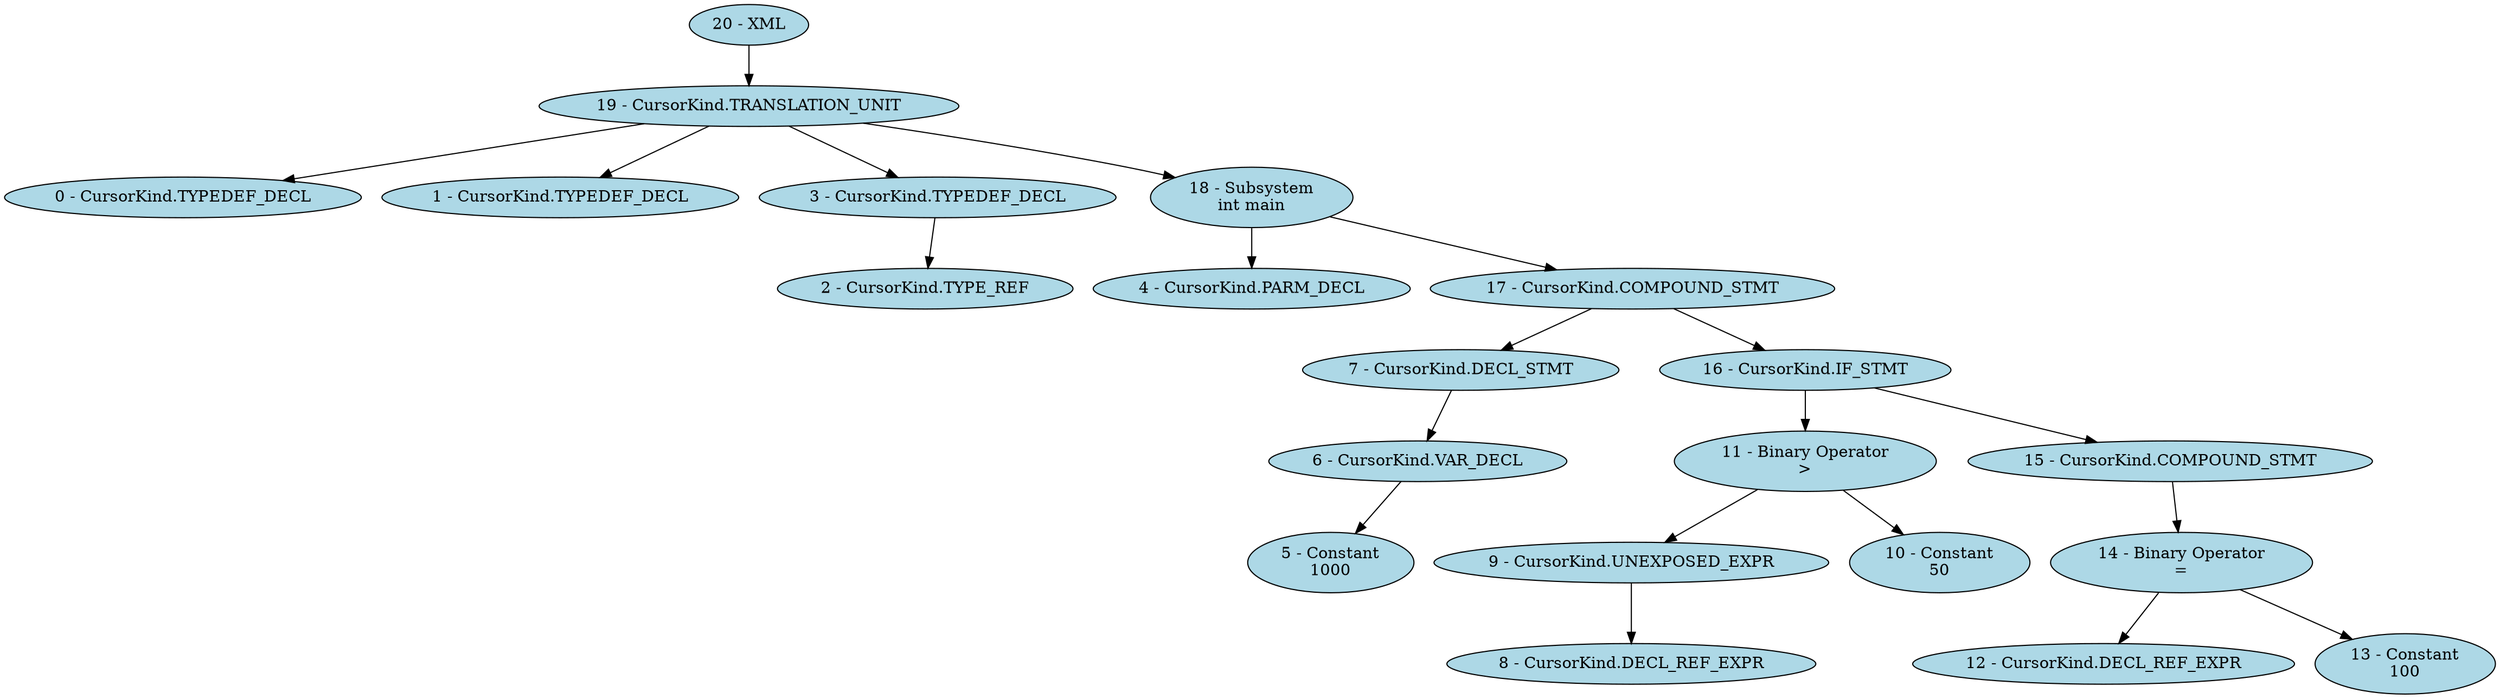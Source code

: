 digraph simple {
"0 - CursorKind.TYPEDEF_DECL" [style=filled, fillcolor=lightblue];
"1 - CursorKind.TYPEDEF_DECL" [style=filled, fillcolor=lightblue];
"2 - CursorKind.TYPE_REF" [style=filled, fillcolor=lightblue];
"3 - CursorKind.TYPEDEF_DECL" [style=filled, fillcolor=lightblue];
"4 - CursorKind.PARM_DECL" [style=filled, fillcolor=lightblue];
"5 - Constant\n1000" [style=filled, fillcolor=lightblue];
"6 - CursorKind.VAR_DECL" [style=filled, fillcolor=lightblue];
"7 - CursorKind.DECL_STMT" [style=filled, fillcolor=lightblue];
"8 - CursorKind.DECL_REF_EXPR" [style=filled, fillcolor=lightblue];
"9 - CursorKind.UNEXPOSED_EXPR" [style=filled, fillcolor=lightblue];
"10 - Constant\n50" [style=filled, fillcolor=lightblue];
"11 - Binary Operator\n>" [style=filled, fillcolor=lightblue];
"12 - CursorKind.DECL_REF_EXPR" [style=filled, fillcolor=lightblue];
"13 - Constant\n100" [style=filled, fillcolor=lightblue];
"14 - Binary Operator\n=" [style=filled, fillcolor=lightblue];
"15 - CursorKind.COMPOUND_STMT" [style=filled, fillcolor=lightblue];
"16 - CursorKind.IF_STMT" [style=filled, fillcolor=lightblue];
"17 - CursorKind.COMPOUND_STMT" [style=filled, fillcolor=lightblue];
"18 - Subsystem\nint main" [style=filled, fillcolor=lightblue];
"19 - CursorKind.TRANSLATION_UNIT" [style=filled, fillcolor=lightblue];
"20 - XML" [style=filled, fillcolor=lightblue];
"3 - CursorKind.TYPEDEF_DECL" -> "2 - CursorKind.TYPE_REF";
"6 - CursorKind.VAR_DECL" -> "5 - Constant\n1000";
"7 - CursorKind.DECL_STMT" -> "6 - CursorKind.VAR_DECL";
"9 - CursorKind.UNEXPOSED_EXPR" -> "8 - CursorKind.DECL_REF_EXPR";
"11 - Binary Operator\n>" -> "9 - CursorKind.UNEXPOSED_EXPR";
"11 - Binary Operator\n>" -> "10 - Constant\n50";
"14 - Binary Operator\n=" -> "12 - CursorKind.DECL_REF_EXPR";
"14 - Binary Operator\n=" -> "13 - Constant\n100";
"15 - CursorKind.COMPOUND_STMT" -> "14 - Binary Operator\n=";
"16 - CursorKind.IF_STMT" -> "11 - Binary Operator\n>";
"16 - CursorKind.IF_STMT" -> "15 - CursorKind.COMPOUND_STMT";
"17 - CursorKind.COMPOUND_STMT" -> "7 - CursorKind.DECL_STMT";
"17 - CursorKind.COMPOUND_STMT" -> "16 - CursorKind.IF_STMT";
"18 - Subsystem\nint main" -> "4 - CursorKind.PARM_DECL";
"18 - Subsystem\nint main" -> "17 - CursorKind.COMPOUND_STMT";
"19 - CursorKind.TRANSLATION_UNIT" -> "0 - CursorKind.TYPEDEF_DECL";
"19 - CursorKind.TRANSLATION_UNIT" -> "1 - CursorKind.TYPEDEF_DECL";
"19 - CursorKind.TRANSLATION_UNIT" -> "3 - CursorKind.TYPEDEF_DECL";
"19 - CursorKind.TRANSLATION_UNIT" -> "18 - Subsystem\nint main";
"20 - XML" -> "19 - CursorKind.TRANSLATION_UNIT";
}
